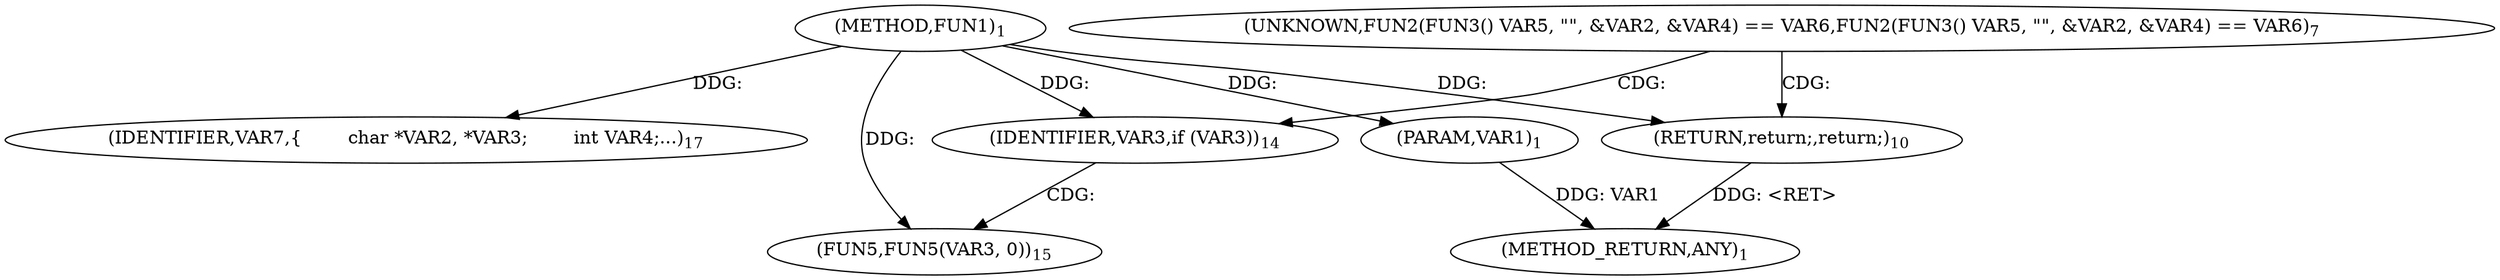 digraph "FUN1" {  
"8" [label = <(METHOD,FUN1)<SUB>1</SUB>> ]
"25" [label = <(METHOD_RETURN,ANY)<SUB>1</SUB>> ]
"9" [label = <(PARAM,VAR1)<SUB>1</SUB>> ]
"24" [label = <(IDENTIFIER,VAR7,{
        char *VAR2, *VAR3;
        int VAR4;
...)<SUB>17</SUB>> ]
"19" [label = <(IDENTIFIER,VAR3,if (VAR3))<SUB>14</SUB>> ]
"17" [label = <(RETURN,return;,return;)<SUB>10</SUB>> ]
"21" [label = <(FUN5,FUN5(VAR3, 0))<SUB>15</SUB>> ]
"15" [label = <(UNKNOWN,FUN2(FUN3() VAR5, &quot;&quot;, &amp;VAR2, &amp;VAR4) == VAR6,FUN2(FUN3() VAR5, &quot;&quot;, &amp;VAR2, &amp;VAR4) == VAR6)<SUB>7</SUB>> ]
  "17" -> "25"  [ label = "DDG: &lt;RET&gt;"] 
  "9" -> "25"  [ label = "DDG: VAR1"] 
  "8" -> "9"  [ label = "DDG: "] 
  "8" -> "24"  [ label = "DDG: "] 
  "8" -> "19"  [ label = "DDG: "] 
  "8" -> "17"  [ label = "DDG: "] 
  "8" -> "21"  [ label = "DDG: "] 
  "15" -> "17"  [ label = "CDG: "] 
  "15" -> "19"  [ label = "CDG: "] 
  "19" -> "21"  [ label = "CDG: "] 
}
